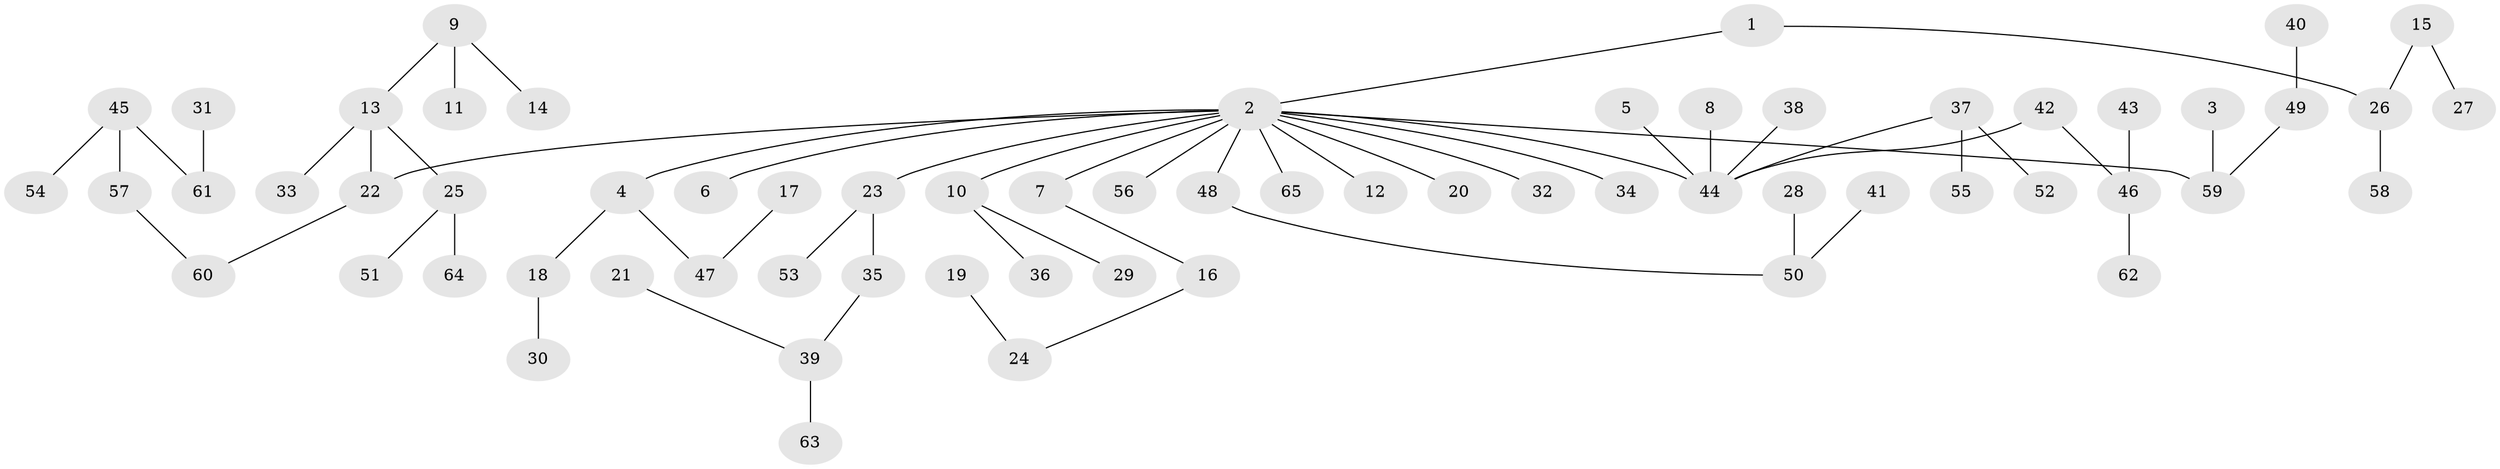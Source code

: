 // original degree distribution, {5: 0.015384615384615385, 4: 0.06923076923076923, 7: 0.007692307692307693, 8: 0.007692307692307693, 2: 0.2692307692307692, 6: 0.007692307692307693, 1: 0.46923076923076923, 3: 0.15384615384615385}
// Generated by graph-tools (version 1.1) at 2025/26/03/09/25 03:26:25]
// undirected, 65 vertices, 64 edges
graph export_dot {
graph [start="1"]
  node [color=gray90,style=filled];
  1;
  2;
  3;
  4;
  5;
  6;
  7;
  8;
  9;
  10;
  11;
  12;
  13;
  14;
  15;
  16;
  17;
  18;
  19;
  20;
  21;
  22;
  23;
  24;
  25;
  26;
  27;
  28;
  29;
  30;
  31;
  32;
  33;
  34;
  35;
  36;
  37;
  38;
  39;
  40;
  41;
  42;
  43;
  44;
  45;
  46;
  47;
  48;
  49;
  50;
  51;
  52;
  53;
  54;
  55;
  56;
  57;
  58;
  59;
  60;
  61;
  62;
  63;
  64;
  65;
  1 -- 2 [weight=1.0];
  1 -- 26 [weight=1.0];
  2 -- 4 [weight=1.0];
  2 -- 6 [weight=1.0];
  2 -- 7 [weight=1.0];
  2 -- 10 [weight=1.0];
  2 -- 12 [weight=1.0];
  2 -- 20 [weight=1.0];
  2 -- 22 [weight=1.0];
  2 -- 23 [weight=1.0];
  2 -- 32 [weight=1.0];
  2 -- 34 [weight=1.0];
  2 -- 44 [weight=1.0];
  2 -- 48 [weight=1.0];
  2 -- 56 [weight=1.0];
  2 -- 59 [weight=1.0];
  2 -- 65 [weight=1.0];
  3 -- 59 [weight=1.0];
  4 -- 18 [weight=1.0];
  4 -- 47 [weight=1.0];
  5 -- 44 [weight=1.0];
  7 -- 16 [weight=1.0];
  8 -- 44 [weight=1.0];
  9 -- 11 [weight=1.0];
  9 -- 13 [weight=1.0];
  9 -- 14 [weight=1.0];
  10 -- 29 [weight=1.0];
  10 -- 36 [weight=1.0];
  13 -- 22 [weight=1.0];
  13 -- 25 [weight=1.0];
  13 -- 33 [weight=1.0];
  15 -- 26 [weight=1.0];
  15 -- 27 [weight=1.0];
  16 -- 24 [weight=1.0];
  17 -- 47 [weight=1.0];
  18 -- 30 [weight=1.0];
  19 -- 24 [weight=1.0];
  21 -- 39 [weight=1.0];
  22 -- 60 [weight=1.0];
  23 -- 35 [weight=1.0];
  23 -- 53 [weight=1.0];
  25 -- 51 [weight=1.0];
  25 -- 64 [weight=1.0];
  26 -- 58 [weight=1.0];
  28 -- 50 [weight=1.0];
  31 -- 61 [weight=1.0];
  35 -- 39 [weight=1.0];
  37 -- 44 [weight=1.0];
  37 -- 52 [weight=1.0];
  37 -- 55 [weight=1.0];
  38 -- 44 [weight=1.0];
  39 -- 63 [weight=1.0];
  40 -- 49 [weight=1.0];
  41 -- 50 [weight=1.0];
  42 -- 44 [weight=1.0];
  42 -- 46 [weight=1.0];
  43 -- 46 [weight=1.0];
  45 -- 54 [weight=1.0];
  45 -- 57 [weight=1.0];
  45 -- 61 [weight=1.0];
  46 -- 62 [weight=1.0];
  48 -- 50 [weight=1.0];
  49 -- 59 [weight=1.0];
  57 -- 60 [weight=1.0];
}
